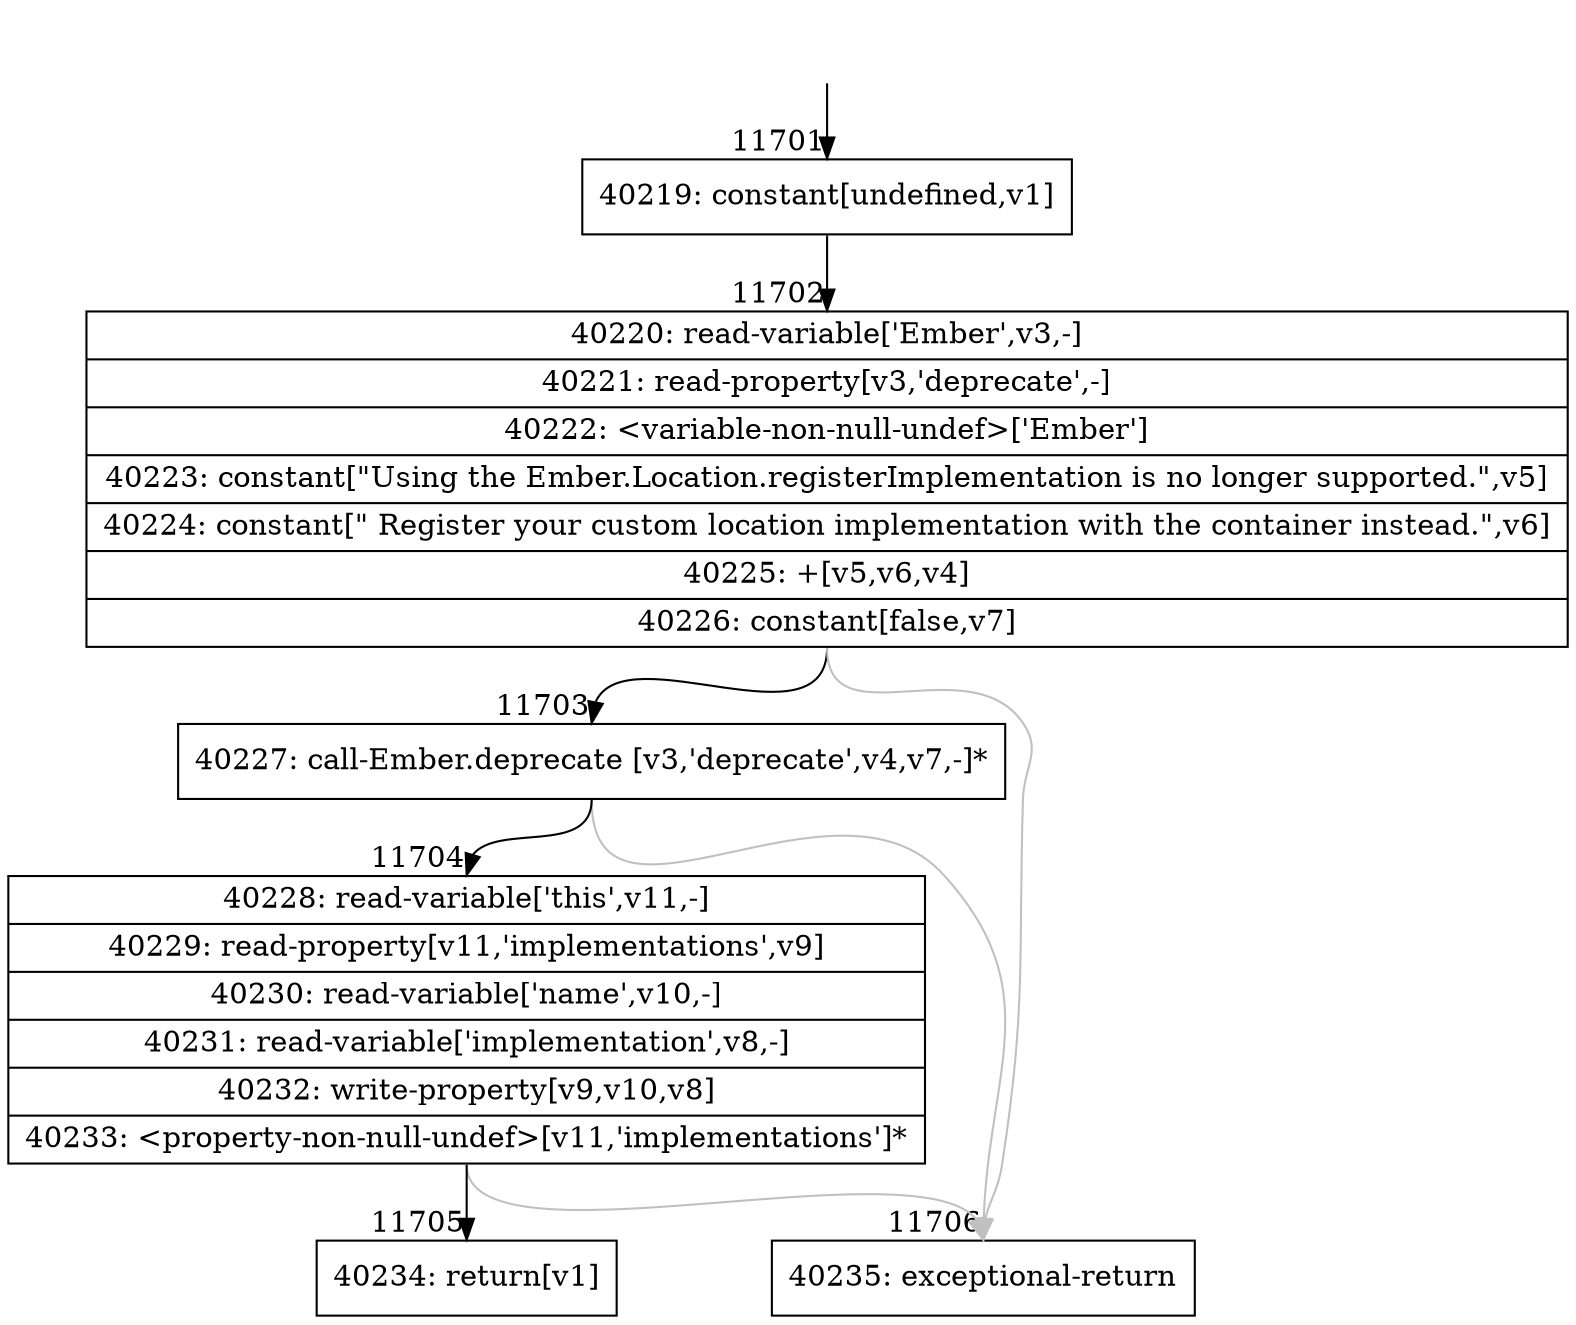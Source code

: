 digraph {
rankdir="TD"
BB_entry962[shape=none,label=""];
BB_entry962 -> BB11701 [tailport=s, headport=n, headlabel="    11701"]
BB11701 [shape=record label="{40219: constant[undefined,v1]}" ] 
BB11701 -> BB11702 [tailport=s, headport=n, headlabel="      11702"]
BB11702 [shape=record label="{40220: read-variable['Ember',v3,-]|40221: read-property[v3,'deprecate',-]|40222: \<variable-non-null-undef\>['Ember']|40223: constant[\"Using the Ember.Location.registerImplementation is no longer supported.\",v5]|40224: constant[\" Register your custom location implementation with the container instead.\",v6]|40225: +[v5,v6,v4]|40226: constant[false,v7]}" ] 
BB11702 -> BB11703 [tailport=s, headport=n, headlabel="      11703"]
BB11702 -> BB11706 [tailport=s, headport=n, color=gray, headlabel="      11706"]
BB11703 [shape=record label="{40227: call-Ember.deprecate [v3,'deprecate',v4,v7,-]*}" ] 
BB11703 -> BB11704 [tailport=s, headport=n, headlabel="      11704"]
BB11703 -> BB11706 [tailport=s, headport=n, color=gray]
BB11704 [shape=record label="{40228: read-variable['this',v11,-]|40229: read-property[v11,'implementations',v9]|40230: read-variable['name',v10,-]|40231: read-variable['implementation',v8,-]|40232: write-property[v9,v10,v8]|40233: \<property-non-null-undef\>[v11,'implementations']*}" ] 
BB11704 -> BB11705 [tailport=s, headport=n, headlabel="      11705"]
BB11704 -> BB11706 [tailport=s, headport=n, color=gray]
BB11705 [shape=record label="{40234: return[v1]}" ] 
BB11706 [shape=record label="{40235: exceptional-return}" ] 
//#$~ 21494
}
